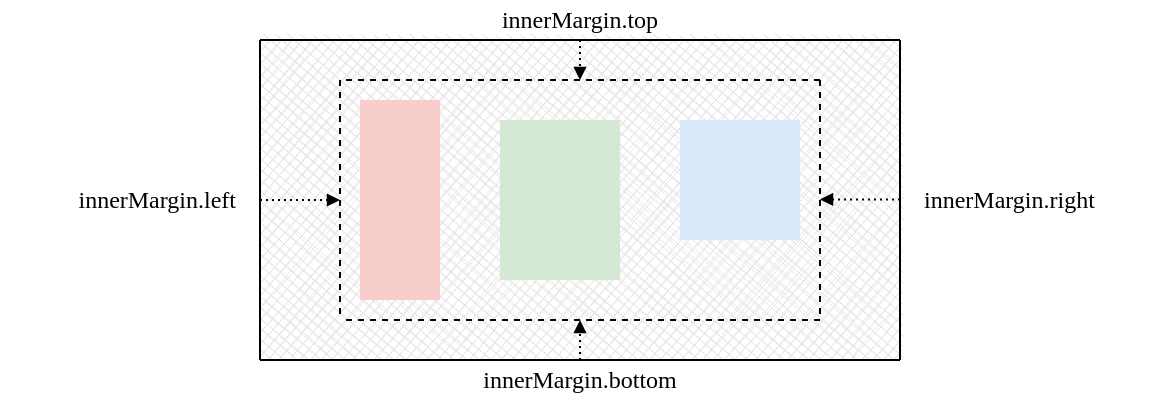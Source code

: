<mxfile>
    <diagram id="cD52tqRjU22jmfu8s6Lm" name="Page-1">
        <mxGraphModel dx="1733" dy="1598" grid="1" gridSize="10" guides="1" tooltips="1" connect="1" arrows="1" fold="1" page="1" pageScale="1" pageWidth="850" pageHeight="1100" math="0" shadow="0">
            <root>
                <mxCell id="0"/>
                <mxCell id="1" parent="0"/>
                <mxCell id="44" value="" style="rounded=0;whiteSpace=wrap;html=1;strokeColor=none;sketch=1;fillStyle=cross-hatch;fillColor=#E6E6E6;strokeWidth=1;" parent="1" vertex="1">
                    <mxGeometry x="-160" y="-80" width="320" height="160" as="geometry"/>
                </mxCell>
                <mxCell id="143" value="" style="endArrow=block;dashed=1;html=1;fontFamily=Lucida Console;dashPattern=1 2;entryX=0;entryY=0.5;entryDx=0;entryDy=0;exitX=0.125;exitY=0.5;exitDx=0;exitDy=0;exitPerimeter=0;endFill=1;endSize=4;" parent="1" edge="1">
                    <mxGeometry width="50" height="50" relative="1" as="geometry">
                        <mxPoint x="-160" as="sourcePoint"/>
                        <mxPoint x="-120" as="targetPoint"/>
                    </mxGeometry>
                </mxCell>
                <mxCell id="144" value="innerMargin.left" style="rounded=0;whiteSpace=wrap;html=1;fillColor=none;fontFamily=Lucida Console;strokeColor=none;align=right;" parent="1" vertex="1">
                    <mxGeometry x="-290" y="-10" width="120" height="20" as="geometry"/>
                </mxCell>
                <mxCell id="145" value="" style="endArrow=none;dashed=1;html=1;fontFamily=Lucida Console;" parent="1" edge="1">
                    <mxGeometry width="50" height="50" relative="1" as="geometry">
                        <mxPoint x="-120" y="-60" as="sourcePoint"/>
                        <mxPoint x="-120" y="60" as="targetPoint"/>
                    </mxGeometry>
                </mxCell>
                <mxCell id="146" value="" style="endArrow=none;dashed=1;html=1;fontFamily=Lucida Console;" parent="1" edge="1">
                    <mxGeometry width="50" height="50" relative="1" as="geometry">
                        <mxPoint x="120" y="-60" as="sourcePoint"/>
                        <mxPoint x="-120.0" y="-60.0" as="targetPoint"/>
                    </mxGeometry>
                </mxCell>
                <mxCell id="147" value="" style="endArrow=none;dashed=1;html=1;fontFamily=Lucida Console;" parent="1" edge="1">
                    <mxGeometry width="50" height="50" relative="1" as="geometry">
                        <mxPoint x="120" y="-60" as="sourcePoint"/>
                        <mxPoint x="120" y="60" as="targetPoint"/>
                    </mxGeometry>
                </mxCell>
                <mxCell id="148" value="" style="endArrow=none;dashed=1;html=1;fontFamily=Lucida Console;" parent="1" edge="1">
                    <mxGeometry width="50" height="50" relative="1" as="geometry">
                        <mxPoint x="120.0" y="60.0" as="sourcePoint"/>
                        <mxPoint x="-120.0" y="60.0" as="targetPoint"/>
                    </mxGeometry>
                </mxCell>
                <mxCell id="151" value="" style="endArrow=block;dashed=1;html=1;fontFamily=Lucida Console;dashPattern=1 2;endFill=1;endSize=4;" parent="1" edge="1">
                    <mxGeometry width="50" height="50" relative="1" as="geometry">
                        <mxPoint y="-80" as="sourcePoint"/>
                        <mxPoint y="-60" as="targetPoint"/>
                    </mxGeometry>
                </mxCell>
                <mxCell id="152" value="" style="endArrow=block;dashed=1;html=1;fontFamily=Lucida Console;dashPattern=1 2;entryX=0;entryY=0.5;entryDx=0;entryDy=0;exitX=0.125;exitY=0.5;exitDx=0;exitDy=0;exitPerimeter=0;endFill=1;endSize=4;" parent="1" edge="1">
                    <mxGeometry width="50" height="50" relative="1" as="geometry">
                        <mxPoint x="160" y="-0.29" as="sourcePoint"/>
                        <mxPoint x="120" y="-0.29" as="targetPoint"/>
                    </mxGeometry>
                </mxCell>
                <mxCell id="153" value="" style="endArrow=block;dashed=1;html=1;fontFamily=Lucida Console;dashPattern=1 2;entryX=0.5;entryY=1;entryDx=0;entryDy=0;endFill=1;endSize=4;" parent="1" edge="1">
                    <mxGeometry width="50" height="50" relative="1" as="geometry">
                        <mxPoint y="80" as="sourcePoint"/>
                        <mxPoint y="60" as="targetPoint"/>
                    </mxGeometry>
                </mxCell>
                <mxCell id="154" value="innerMargin.right" style="rounded=0;whiteSpace=wrap;html=1;fillColor=none;fontFamily=Lucida Console;strokeColor=none;align=left;" parent="1" vertex="1">
                    <mxGeometry x="170" y="-10" width="120" height="20" as="geometry"/>
                </mxCell>
                <mxCell id="155" value="innerMargin.bottom" style="rounded=0;whiteSpace=wrap;html=1;fillColor=none;fontFamily=Lucida Console;strokeColor=none;align=center;" parent="1" vertex="1">
                    <mxGeometry x="-60" y="80" width="120" height="20" as="geometry"/>
                </mxCell>
                <mxCell id="156" value="innerMargin.top" style="rounded=0;whiteSpace=wrap;html=1;fillColor=none;fontFamily=Lucida Console;strokeColor=none;align=center;" parent="1" vertex="1">
                    <mxGeometry x="-60" y="-100" width="120" height="20" as="geometry"/>
                </mxCell>
                <mxCell id="162" value="" style="endArrow=none;html=1;" parent="1" edge="1">
                    <mxGeometry width="50" height="50" relative="1" as="geometry">
                        <mxPoint x="-160" y="-80" as="sourcePoint"/>
                        <mxPoint x="160" y="-80" as="targetPoint"/>
                    </mxGeometry>
                </mxCell>
                <mxCell id="163" value="" style="endArrow=none;html=1;" parent="1" edge="1">
                    <mxGeometry width="50" height="50" relative="1" as="geometry">
                        <mxPoint x="-160" y="80" as="sourcePoint"/>
                        <mxPoint x="-160" y="-80" as="targetPoint"/>
                    </mxGeometry>
                </mxCell>
                <mxCell id="165" value="" style="endArrow=none;html=1;entryX=1;entryY=1;entryDx=0;entryDy=0;" parent="1" target="44" edge="1">
                    <mxGeometry width="50" height="50" relative="1" as="geometry">
                        <mxPoint x="-160" y="80" as="sourcePoint"/>
                        <mxPoint x="-150" y="-150" as="targetPoint"/>
                    </mxGeometry>
                </mxCell>
                <mxCell id="166" value="" style="endArrow=none;html=1;exitX=1;exitY=1;exitDx=0;exitDy=0;" parent="1" source="44" edge="1">
                    <mxGeometry width="50" height="50" relative="1" as="geometry">
                        <mxPoint x="90" y="-210" as="sourcePoint"/>
                        <mxPoint x="160" y="-80" as="targetPoint"/>
                    </mxGeometry>
                </mxCell>
                <mxCell id="167" value="" style="rounded=0;whiteSpace=wrap;html=1;strokeColor=none;fillColor=#f8cecc;perimeterSpacing=0;" vertex="1" parent="1">
                    <mxGeometry x="-110" y="-50" width="40" height="100" as="geometry"/>
                </mxCell>
                <mxCell id="168" value="" style="rounded=0;whiteSpace=wrap;html=1;strokeColor=none;fillColor=#d5e8d4;perimeterSpacing=0;" vertex="1" parent="1">
                    <mxGeometry x="-40" y="-40" width="60" height="80" as="geometry"/>
                </mxCell>
                <mxCell id="169" value="" style="rounded=0;whiteSpace=wrap;html=1;strokeColor=none;fillColor=#dae8fc;perimeterSpacing=0;" vertex="1" parent="1">
                    <mxGeometry x="50" y="-40" width="60" height="60" as="geometry"/>
                </mxCell>
            </root>
        </mxGraphModel>
    </diagram>
</mxfile>